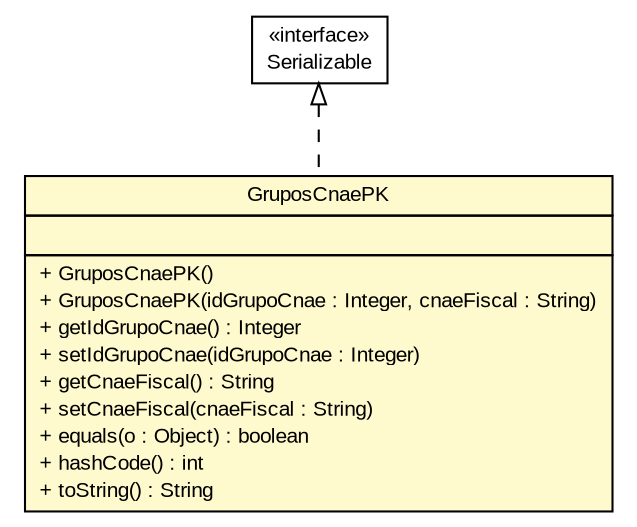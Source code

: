 #!/usr/local/bin/dot
#
# Class diagram 
# Generated by UMLGraph version R5_6 (http://www.umlgraph.org/)
#

digraph G {
	edge [fontname="arial",fontsize=10,labelfontname="arial",labelfontsize=10];
	node [fontname="arial",fontsize=10,shape=plaintext];
	nodesep=0.25;
	ranksep=0.5;
	// br.gov.to.sefaz.arr.persistence.entity.GruposCnaePK
	c67776 [label=<<table title="br.gov.to.sefaz.arr.persistence.entity.GruposCnaePK" border="0" cellborder="1" cellspacing="0" cellpadding="2" port="p" bgcolor="lemonChiffon" href="./GruposCnaePK.html">
		<tr><td><table border="0" cellspacing="0" cellpadding="1">
<tr><td align="center" balign="center"> GruposCnaePK </td></tr>
		</table></td></tr>
		<tr><td><table border="0" cellspacing="0" cellpadding="1">
<tr><td align="left" balign="left">  </td></tr>
		</table></td></tr>
		<tr><td><table border="0" cellspacing="0" cellpadding="1">
<tr><td align="left" balign="left"> + GruposCnaePK() </td></tr>
<tr><td align="left" balign="left"> + GruposCnaePK(idGrupoCnae : Integer, cnaeFiscal : String) </td></tr>
<tr><td align="left" balign="left"> + getIdGrupoCnae() : Integer </td></tr>
<tr><td align="left" balign="left"> + setIdGrupoCnae(idGrupoCnae : Integer) </td></tr>
<tr><td align="left" balign="left"> + getCnaeFiscal() : String </td></tr>
<tr><td align="left" balign="left"> + setCnaeFiscal(cnaeFiscal : String) </td></tr>
<tr><td align="left" balign="left"> + equals(o : Object) : boolean </td></tr>
<tr><td align="left" balign="left"> + hashCode() : int </td></tr>
<tr><td align="left" balign="left"> + toString() : String </td></tr>
		</table></td></tr>
		</table>>, URL="./GruposCnaePK.html", fontname="arial", fontcolor="black", fontsize=10.0];
	//br.gov.to.sefaz.arr.persistence.entity.GruposCnaePK implements java.io.Serializable
	c67969:p -> c67776:p [dir=back,arrowtail=empty,style=dashed];
	// java.io.Serializable
	c67969 [label=<<table title="java.io.Serializable" border="0" cellborder="1" cellspacing="0" cellpadding="2" port="p" href="http://java.sun.com/j2se/1.4.2/docs/api/java/io/Serializable.html">
		<tr><td><table border="0" cellspacing="0" cellpadding="1">
<tr><td align="center" balign="center"> &#171;interface&#187; </td></tr>
<tr><td align="center" balign="center"> Serializable </td></tr>
		</table></td></tr>
		</table>>, URL="http://java.sun.com/j2se/1.4.2/docs/api/java/io/Serializable.html", fontname="arial", fontcolor="black", fontsize=10.0];
}

